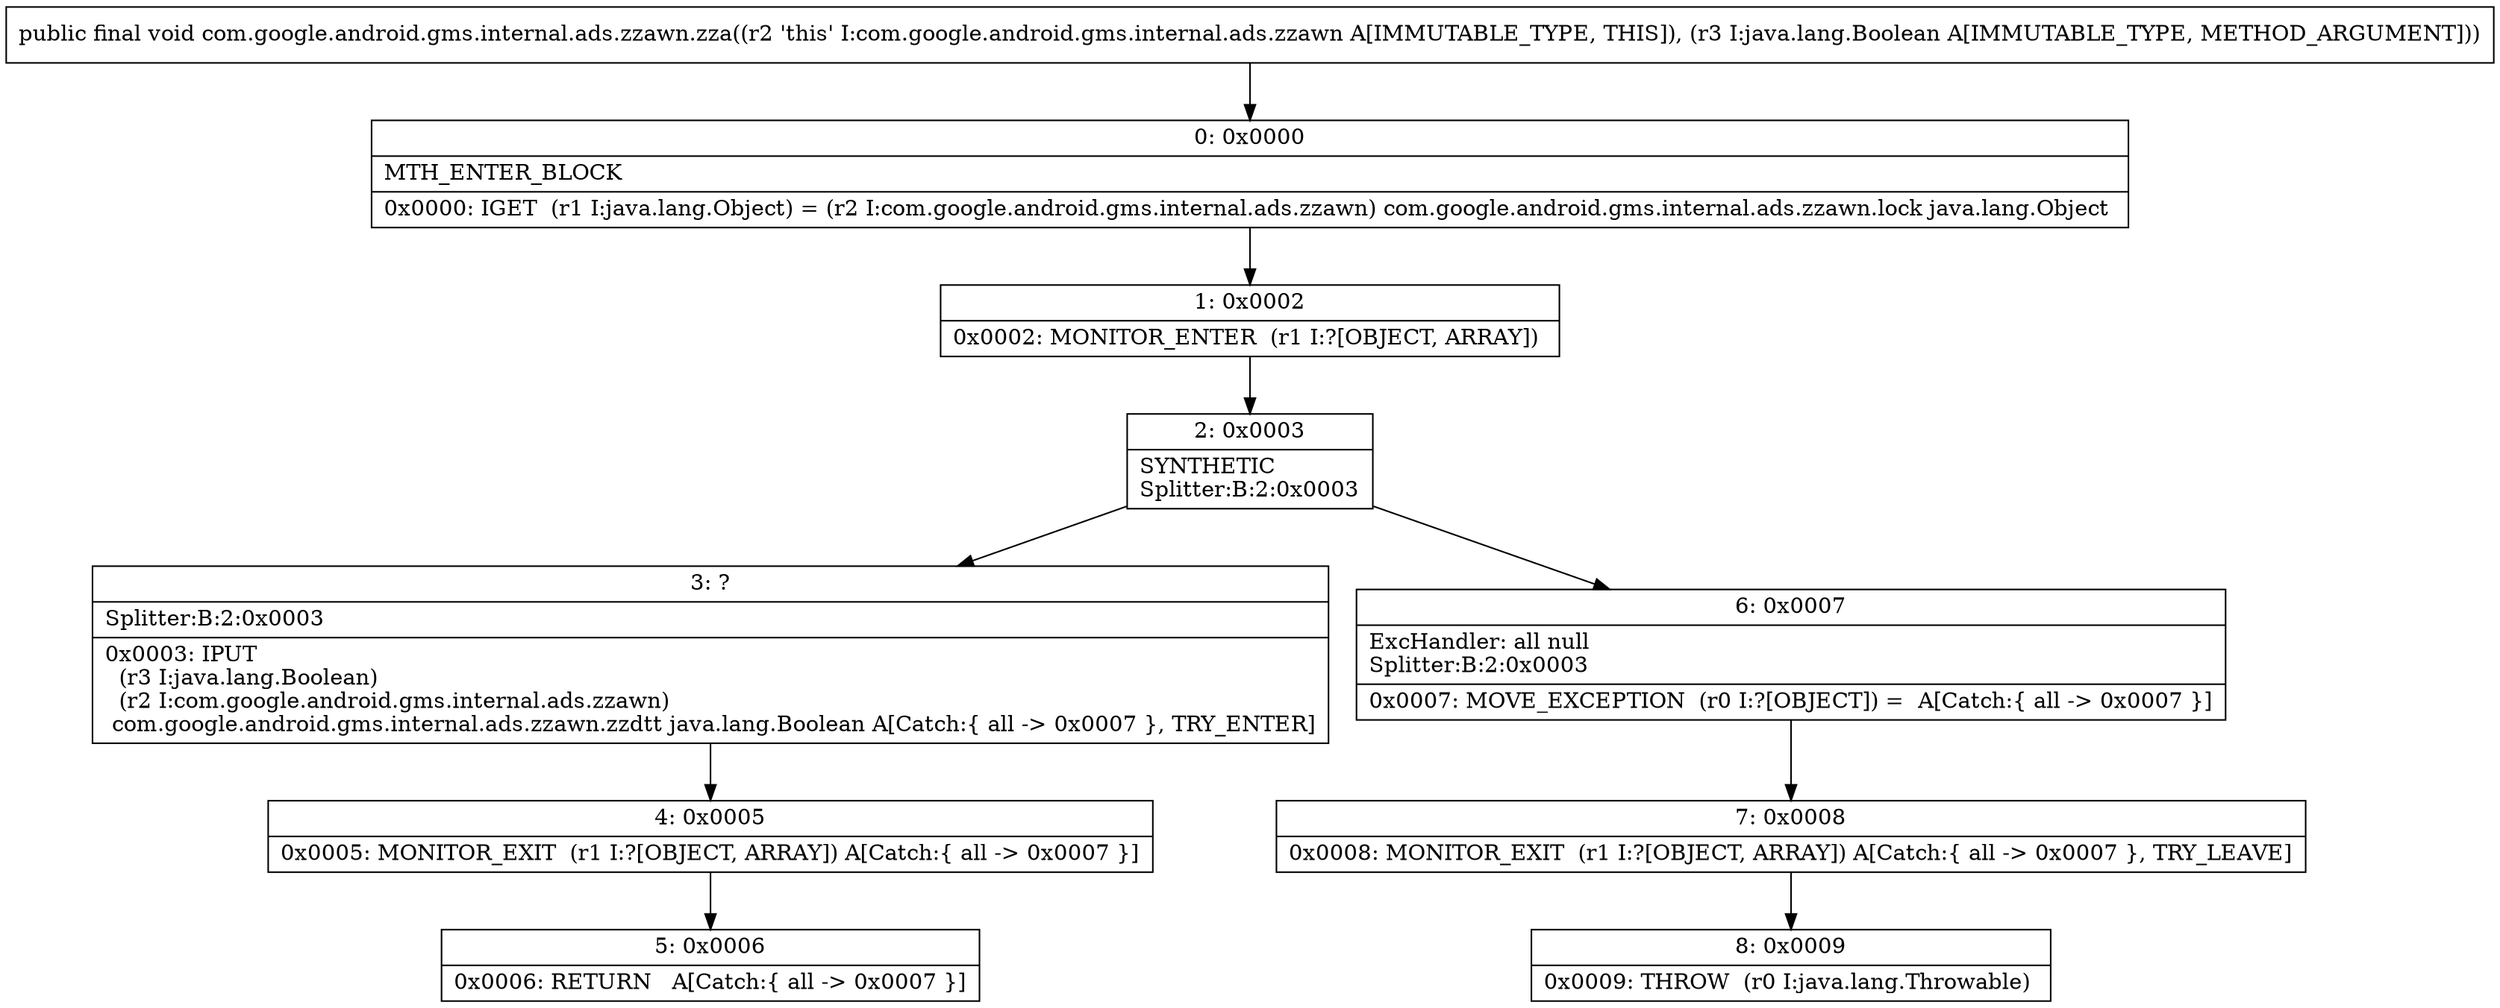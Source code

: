digraph "CFG forcom.google.android.gms.internal.ads.zzawn.zza(Ljava\/lang\/Boolean;)V" {
Node_0 [shape=record,label="{0\:\ 0x0000|MTH_ENTER_BLOCK\l|0x0000: IGET  (r1 I:java.lang.Object) = (r2 I:com.google.android.gms.internal.ads.zzawn) com.google.android.gms.internal.ads.zzawn.lock java.lang.Object \l}"];
Node_1 [shape=record,label="{1\:\ 0x0002|0x0002: MONITOR_ENTER  (r1 I:?[OBJECT, ARRAY]) \l}"];
Node_2 [shape=record,label="{2\:\ 0x0003|SYNTHETIC\lSplitter:B:2:0x0003\l}"];
Node_3 [shape=record,label="{3\:\ ?|Splitter:B:2:0x0003\l|0x0003: IPUT  \l  (r3 I:java.lang.Boolean)\l  (r2 I:com.google.android.gms.internal.ads.zzawn)\l com.google.android.gms.internal.ads.zzawn.zzdtt java.lang.Boolean A[Catch:\{ all \-\> 0x0007 \}, TRY_ENTER]\l}"];
Node_4 [shape=record,label="{4\:\ 0x0005|0x0005: MONITOR_EXIT  (r1 I:?[OBJECT, ARRAY]) A[Catch:\{ all \-\> 0x0007 \}]\l}"];
Node_5 [shape=record,label="{5\:\ 0x0006|0x0006: RETURN   A[Catch:\{ all \-\> 0x0007 \}]\l}"];
Node_6 [shape=record,label="{6\:\ 0x0007|ExcHandler: all null\lSplitter:B:2:0x0003\l|0x0007: MOVE_EXCEPTION  (r0 I:?[OBJECT]) =  A[Catch:\{ all \-\> 0x0007 \}]\l}"];
Node_7 [shape=record,label="{7\:\ 0x0008|0x0008: MONITOR_EXIT  (r1 I:?[OBJECT, ARRAY]) A[Catch:\{ all \-\> 0x0007 \}, TRY_LEAVE]\l}"];
Node_8 [shape=record,label="{8\:\ 0x0009|0x0009: THROW  (r0 I:java.lang.Throwable) \l}"];
MethodNode[shape=record,label="{public final void com.google.android.gms.internal.ads.zzawn.zza((r2 'this' I:com.google.android.gms.internal.ads.zzawn A[IMMUTABLE_TYPE, THIS]), (r3 I:java.lang.Boolean A[IMMUTABLE_TYPE, METHOD_ARGUMENT])) }"];
MethodNode -> Node_0;
Node_0 -> Node_1;
Node_1 -> Node_2;
Node_2 -> Node_3;
Node_2 -> Node_6;
Node_3 -> Node_4;
Node_4 -> Node_5;
Node_6 -> Node_7;
Node_7 -> Node_8;
}

